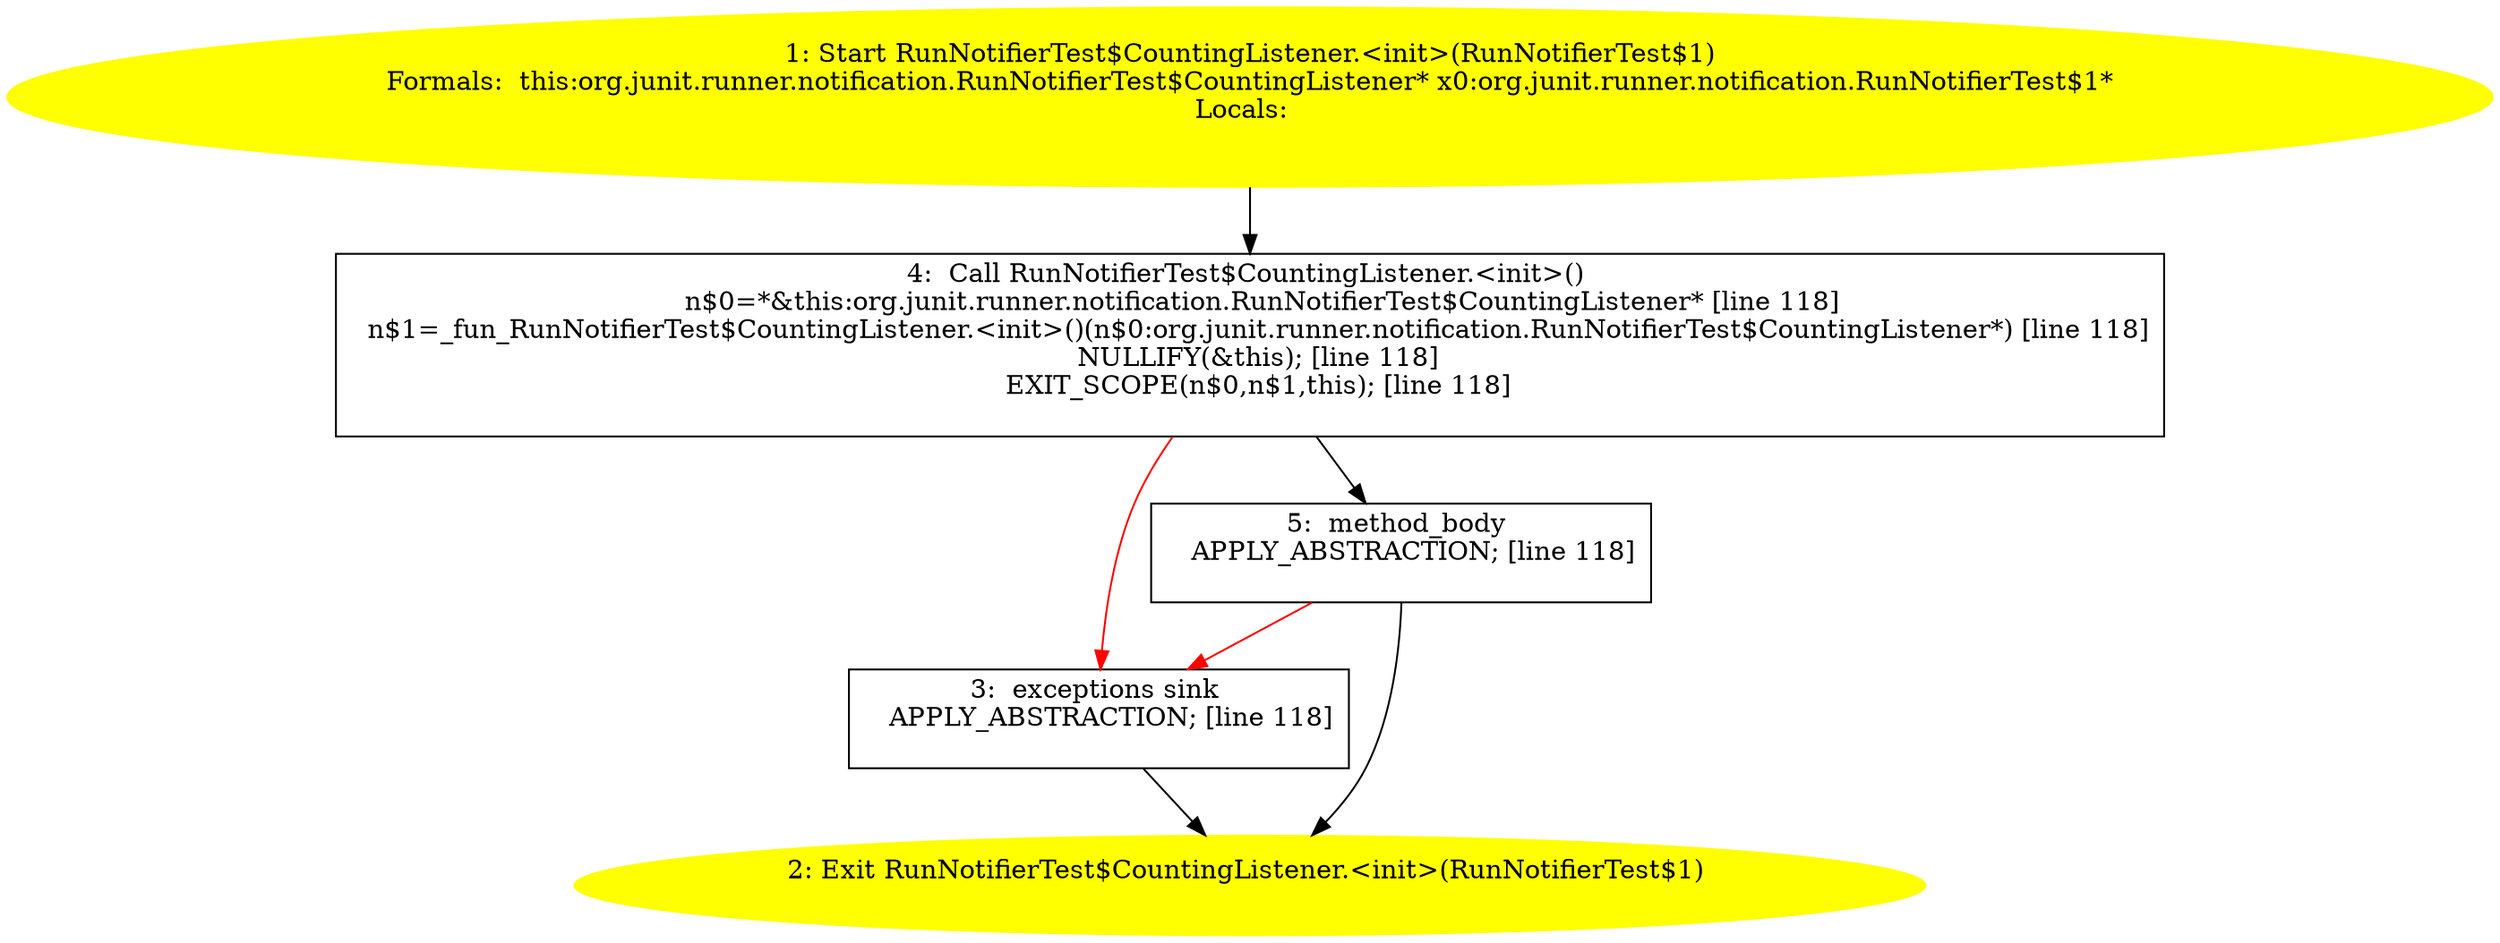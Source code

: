 /* @generated */
digraph cfg {
"org.junit.runner.notification.RunNotifierTest$CountingListener.<init>(org.junit.runner.notification..f6f0d5cc08889ff41b879a9486acb6da_1" [label="1: Start RunNotifierTest$CountingListener.<init>(RunNotifierTest$1)\nFormals:  this:org.junit.runner.notification.RunNotifierTest$CountingListener* x0:org.junit.runner.notification.RunNotifierTest$1*\nLocals:  \n  " color=yellow style=filled]
	

	 "org.junit.runner.notification.RunNotifierTest$CountingListener.<init>(org.junit.runner.notification..f6f0d5cc08889ff41b879a9486acb6da_1" -> "org.junit.runner.notification.RunNotifierTest$CountingListener.<init>(org.junit.runner.notification..f6f0d5cc08889ff41b879a9486acb6da_4" ;
"org.junit.runner.notification.RunNotifierTest$CountingListener.<init>(org.junit.runner.notification..f6f0d5cc08889ff41b879a9486acb6da_2" [label="2: Exit RunNotifierTest$CountingListener.<init>(RunNotifierTest$1) \n  " color=yellow style=filled]
	

"org.junit.runner.notification.RunNotifierTest$CountingListener.<init>(org.junit.runner.notification..f6f0d5cc08889ff41b879a9486acb6da_3" [label="3:  exceptions sink \n   APPLY_ABSTRACTION; [line 118]\n " shape="box"]
	

	 "org.junit.runner.notification.RunNotifierTest$CountingListener.<init>(org.junit.runner.notification..f6f0d5cc08889ff41b879a9486acb6da_3" -> "org.junit.runner.notification.RunNotifierTest$CountingListener.<init>(org.junit.runner.notification..f6f0d5cc08889ff41b879a9486acb6da_2" ;
"org.junit.runner.notification.RunNotifierTest$CountingListener.<init>(org.junit.runner.notification..f6f0d5cc08889ff41b879a9486acb6da_4" [label="4:  Call RunNotifierTest$CountingListener.<init>() \n   n$0=*&this:org.junit.runner.notification.RunNotifierTest$CountingListener* [line 118]\n  n$1=_fun_RunNotifierTest$CountingListener.<init>()(n$0:org.junit.runner.notification.RunNotifierTest$CountingListener*) [line 118]\n  NULLIFY(&this); [line 118]\n  EXIT_SCOPE(n$0,n$1,this); [line 118]\n " shape="box"]
	

	 "org.junit.runner.notification.RunNotifierTest$CountingListener.<init>(org.junit.runner.notification..f6f0d5cc08889ff41b879a9486acb6da_4" -> "org.junit.runner.notification.RunNotifierTest$CountingListener.<init>(org.junit.runner.notification..f6f0d5cc08889ff41b879a9486acb6da_5" ;
	 "org.junit.runner.notification.RunNotifierTest$CountingListener.<init>(org.junit.runner.notification..f6f0d5cc08889ff41b879a9486acb6da_4" -> "org.junit.runner.notification.RunNotifierTest$CountingListener.<init>(org.junit.runner.notification..f6f0d5cc08889ff41b879a9486acb6da_3" [color="red" ];
"org.junit.runner.notification.RunNotifierTest$CountingListener.<init>(org.junit.runner.notification..f6f0d5cc08889ff41b879a9486acb6da_5" [label="5:  method_body \n   APPLY_ABSTRACTION; [line 118]\n " shape="box"]
	

	 "org.junit.runner.notification.RunNotifierTest$CountingListener.<init>(org.junit.runner.notification..f6f0d5cc08889ff41b879a9486acb6da_5" -> "org.junit.runner.notification.RunNotifierTest$CountingListener.<init>(org.junit.runner.notification..f6f0d5cc08889ff41b879a9486acb6da_2" ;
	 "org.junit.runner.notification.RunNotifierTest$CountingListener.<init>(org.junit.runner.notification..f6f0d5cc08889ff41b879a9486acb6da_5" -> "org.junit.runner.notification.RunNotifierTest$CountingListener.<init>(org.junit.runner.notification..f6f0d5cc08889ff41b879a9486acb6da_3" [color="red" ];
}
